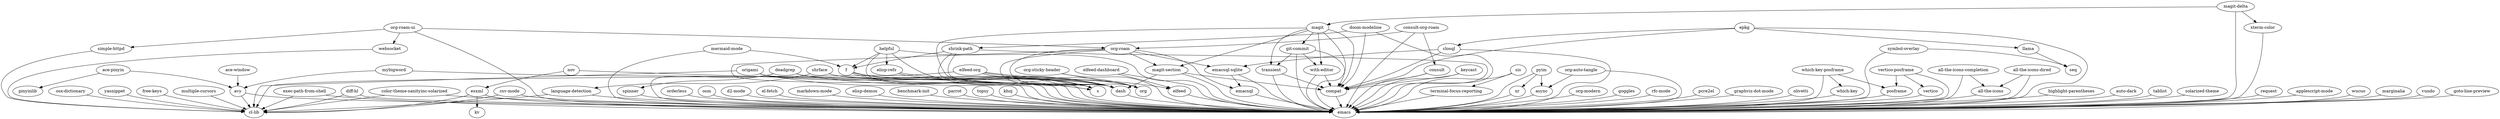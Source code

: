 digraph G {"khoj" -> "emacs";
"exec-path-from-shell" -> "emacs";
"exec-path-from-shell" -> "cl-lib";
"emacsql" -> "emacs";
"terminal-focus-reporting" -> "emacs";
"free-keys" -> "cl-lib";
"elfeed-org" -> "elfeed";
"elfeed-org" -> "org";
"elfeed-org" -> "dash";
"elfeed-org" -> "s";
"elfeed-org" -> "cl-lib";
"websocket" -> "cl-lib";
"org-modern" -> "emacs";
"goggles" -> "emacs";
"language-detection" -> "emacs";
"language-detection" -> "cl-lib";
"nov" -> "esxml";
"nov" -> "emacs";
"deadgrep" -> "emacs";
"deadgrep" -> "dash";
"deadgrep" -> "s";
"deadgrep" -> "spinner";
"csv-mode" -> "emacs";
"csv-mode" -> "cl-lib";
"rfc-mode" -> "emacs";
"keycast" -> "emacs";
"keycast" -> "compat";
"elfeed-dashboard" -> "emacs";
"elfeed-dashboard" -> "elfeed";
"pcre2el" -> "emacs";
"yasnippet" -> "cl-lib";
"graphviz-dot-mode" -> "emacs";
"xr" -> "emacs";
"olivetti" -> "emacs";
"magit-delta" -> "emacs";
"magit-delta" -> "magit";
"magit-delta" -> "xterm-color";
"posframe" -> "emacs";
"highlight-parentheses" -> "emacs";
"pyim" -> "emacs";
"pyim" -> "async";
"pyim" -> "xr";
"auto-dark" -> "emacs";
"osx-dictionary" -> "cl-lib";
"consult" -> "emacs";
"consult" -> "compat";
"tablist" -> "emacs";
"ace-pinyin" -> "avy";
"ace-pinyin" -> "pinyinlib";
"magit" -> "emacs";
"magit" -> "compat";
"magit" -> "dash";
"magit" -> "git-commit";
"magit" -> "magit-section";
"magit" -> "transient";
"magit" -> "with-editor";
"solarized-theme" -> "emacs";
"all-the-icons-completion" -> "emacs";
"all-the-icons-completion" -> "all-the-icons";
"request" -> "emacs";
"which-key" -> "emacs";
"simple-httpd" -> "cl-lib";
"applescript-mode" -> "emacs";
"llama" -> "seq";
"ace-window" -> "avy";
"transient" -> "emacs";
"transient" -> "compat";
"org-roam" -> "emacs";
"org-roam" -> "dash";
"org-roam" -> "org";
"org-roam" -> "emacsql";
"org-roam" -> "emacsql-sqlite";
"org-roam" -> "magit-section";
"esxml" -> "emacs";
"esxml" -> "kv";
"esxml" -> "cl-lib";
"elfeed" -> "emacs";
"shrface" -> "emacs";
"shrface" -> "org";
"shrface" -> "language-detection";
"all-the-icons-dired" -> "emacs";
"all-the-icons-dired" -> "all-the-icons";
"async" -> "emacs";
"wucuo" -> "emacs";
"closql" -> "emacs";
"closql" -> "compat";
"closql" -> "emacsql-sqlite";
"shrink-path" -> "emacs";
"shrink-path" -> "s";
"shrink-path" -> "dash";
"shrink-path" -> "f";
"doom-modeline" -> "emacs";
"doom-modeline" -> "compat";
"doom-modeline" -> "shrink-path";
"color-theme-sanityinc-solarized" -> "emacs";
"color-theme-sanityinc-solarized" -> "cl-lib";
"sis" -> "emacs";
"sis" -> "terminal-focus-reporting";
"dash" -> "emacs";
"spinner" -> "emacs";
"with-editor" -> "emacs";
"with-editor" -> "compat";
"marginalia" -> "emacs";
"vundo" -> "emacs";
"f" -> "emacs";
"f" -> "s";
"f" -> "dash";
"goto-line-preview" -> "emacs";
"all-the-icons" -> "emacs";
"epkg" -> "emacs";
"epkg" -> "compat";
"epkg" -> "closql";
"epkg" -> "llama";
"origami" -> "s";
"origami" -> "dash";
"origami" -> "emacs";
"origami" -> "cl-lib";
"mermaid-mode" -> "f";
"mermaid-mode" -> "emacs";
"which-key-posframe" -> "emacs";
"which-key-posframe" -> "posframe";
"which-key-posframe" -> "which-key";
"avy" -> "emacs";
"avy" -> "cl-lib";
"orderless" -> "emacs";
"osm" -> "emacs";
"helpful" -> "emacs";
"helpful" -> "dash";
"helpful" -> "s";
"helpful" -> "f";
"helpful" -> "elisp-refs";
"magit-section" -> "emacs";
"magit-section" -> "compat";
"magit-section" -> "dash";
"mybigword" -> "emacs";
"mybigword" -> "avy";
"multiple-cursors" -> "cl-lib";
"d2-mode" -> "emacs";
"vertico-posframe" -> "emacs";
"vertico-posframe" -> "posframe";
"vertico-posframe" -> "vertico";
"el-fetch" -> "emacs";
"markdown-mode" -> "emacs";
"diff-hl" -> "cl-lib";
"diff-hl" -> "emacs";
"org-auto-tangle" -> "emacs";
"org-auto-tangle" -> "async";
"elisp-refs" -> "dash";
"elisp-refs" -> "s";
"xterm-color" -> "emacs";
"org-roam-ui" -> "emacs";
"org-roam-ui" -> "org-roam";
"org-roam-ui" -> "simple-httpd";
"org-roam-ui" -> "websocket";
"compat" -> "emacs";
"emacsql-sqlite" -> "emacs";
"emacsql-sqlite" -> "emacsql";
"elisp-demos" -> "emacs";
"benchmark-init" -> "emacs";
"parrot" -> "emacs";
"vertico" -> "emacs";
"consult-org-roam" -> "emacs";
"consult-org-roam" -> "org-roam";
"consult-org-roam" -> "consult";
"org-sticky-header" -> "emacs";
"org-sticky-header" -> "org";
"symbol-overlay" -> "emacs";
"symbol-overlay" -> "seq";
"topsy" -> "emacs";
"git-commit" -> "emacs";
"git-commit" -> "compat";
"git-commit" -> "transient";
"git-commit" -> "with-editor";
}
